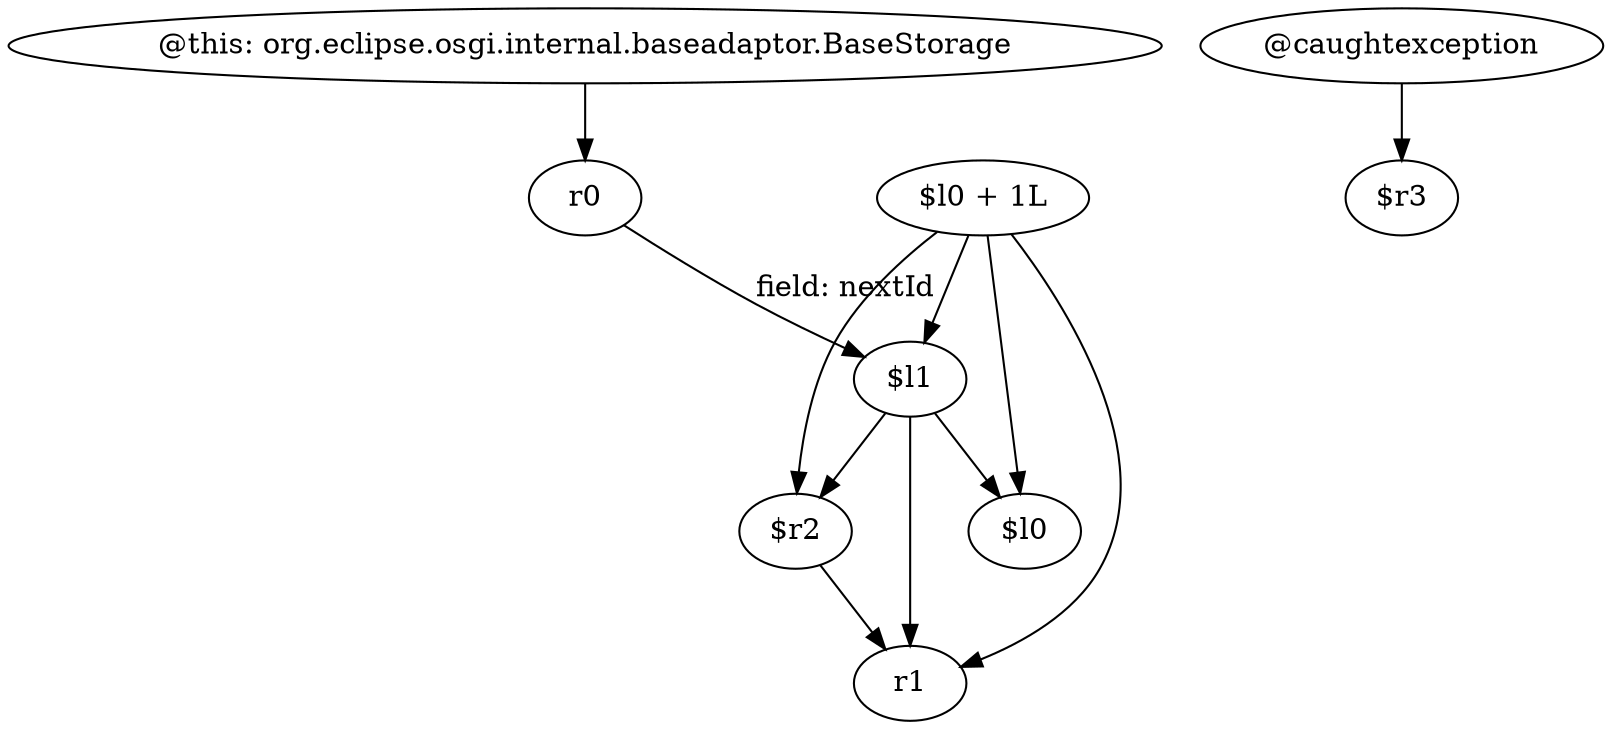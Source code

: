 digraph g {
0[label="@this: org.eclipse.osgi.internal.baseadaptor.BaseStorage"]
1[label="r0"]
0->1[label=""]
2[label="$l1"]
3[label="$r2"]
2->3[label=""]
4[label="$l0 + 1L"]
5[label="r1"]
4->5[label=""]
6[label="@caughtexception"]
7[label="$r3"]
6->7[label=""]
8[label="$l0"]
4->8[label=""]
2->5[label=""]
2->8[label=""]
3->5[label=""]
1->2[label="field: nextId"]
4->2[label=""]
4->3[label=""]
}
